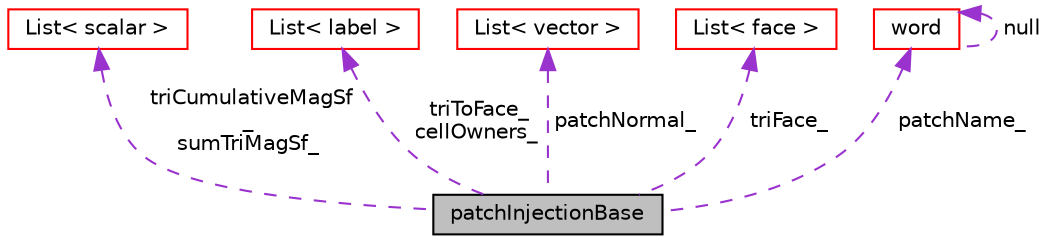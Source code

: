digraph "patchInjectionBase"
{
  bgcolor="transparent";
  edge [fontname="Helvetica",fontsize="10",labelfontname="Helvetica",labelfontsize="10"];
  node [fontname="Helvetica",fontsize="10",shape=record];
  Node1 [label="patchInjectionBase",height=0.2,width=0.4,color="black", fillcolor="grey75", style="filled", fontcolor="black"];
  Node2 -> Node1 [dir="back",color="darkorchid3",fontsize="10",style="dashed",label=" triCumulativeMagSf\l_\nsumTriMagSf_" ,fontname="Helvetica"];
  Node2 [label="List\< scalar \>",height=0.2,width=0.4,color="red",URL="$a01390.html"];
  Node3 -> Node1 [dir="back",color="darkorchid3",fontsize="10",style="dashed",label=" triToFace_\ncellOwners_" ,fontname="Helvetica"];
  Node3 [label="List\< label \>",height=0.2,width=0.4,color="red",URL="$a01390.html"];
  Node4 -> Node1 [dir="back",color="darkorchid3",fontsize="10",style="dashed",label=" patchNormal_" ,fontname="Helvetica"];
  Node4 [label="List\< vector \>",height=0.2,width=0.4,color="red",URL="$a01390.html"];
  Node5 -> Node1 [dir="back",color="darkorchid3",fontsize="10",style="dashed",label=" triFace_" ,fontname="Helvetica"];
  Node5 [label="List\< face \>",height=0.2,width=0.4,color="red",URL="$a01390.html"];
  Node6 -> Node1 [dir="back",color="darkorchid3",fontsize="10",style="dashed",label=" patchName_" ,fontname="Helvetica"];
  Node6 [label="word",height=0.2,width=0.4,color="red",URL="$a02968.html",tooltip="A class for handling words, derived from string. "];
  Node6 -> Node6 [dir="back",color="darkorchid3",fontsize="10",style="dashed",label=" null" ,fontname="Helvetica"];
}

